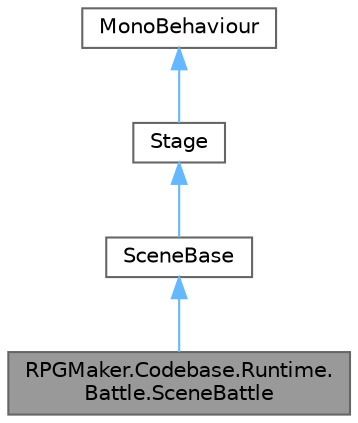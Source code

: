digraph "RPGMaker.Codebase.Runtime.Battle.SceneBattle"
{
 // LATEX_PDF_SIZE
  bgcolor="transparent";
  edge [fontname=Helvetica,fontsize=10,labelfontname=Helvetica,labelfontsize=10];
  node [fontname=Helvetica,fontsize=10,shape=box,height=0.2,width=0.4];
  Node1 [id="Node000001",label="RPGMaker.Codebase.Runtime.\lBattle.SceneBattle",height=0.2,width=0.4,color="gray40", fillcolor="grey60", style="filled", fontcolor="black",tooltip="😁 戦闘シーンのコマンドやメッセージのウィンドウ、[敵キャラ]やサイドビューの[アクター]の画像を管理するクラス"];
  Node2 -> Node1 [id="edge1_Node000001_Node000002",dir="back",color="steelblue1",style="solid",tooltip=" "];
  Node2 [id="Node000002",label="SceneBase",height=0.2,width=0.4,color="gray40", fillcolor="white", style="filled",URL="$d0/d41/class_r_p_g_maker_1_1_codebase_1_1_runtime_1_1_common_1_1_scene_base.html",tooltip="😁 シーン・ベース"];
  Node3 -> Node2 [id="edge2_Node000002_Node000003",dir="back",color="steelblue1",style="solid",tooltip=" "];
  Node3 [id="Node000003",label="Stage",height=0.2,width=0.4,color="gray40", fillcolor="white", style="filled",URL="$d8/d4d/class_r_p_g_maker_1_1_codebase_1_1_runtime_1_1_common_1_1_stage.html",tooltip="😁 ステージ"];
  Node4 -> Node3 [id="edge3_Node000003_Node000004",dir="back",color="steelblue1",style="solid",tooltip=" "];
  Node4 [id="Node000004",label="MonoBehaviour",height=0.2,width=0.4,color="gray40", fillcolor="white", style="filled",tooltip=" "];
}

